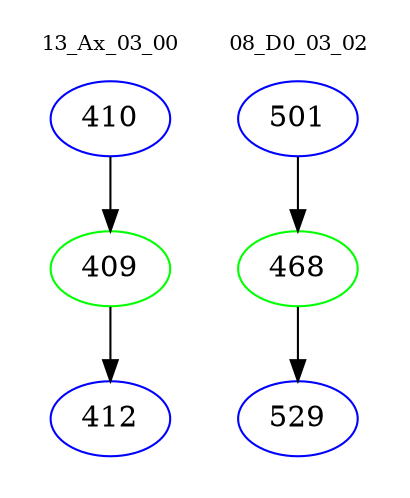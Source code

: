 digraph{
subgraph cluster_0 {
color = white
label = "13_Ax_03_00";
fontsize=10;
T0_410 [label="410", color="blue"]
T0_410 -> T0_409 [color="black"]
T0_409 [label="409", color="green"]
T0_409 -> T0_412 [color="black"]
T0_412 [label="412", color="blue"]
}
subgraph cluster_1 {
color = white
label = "08_D0_03_02";
fontsize=10;
T1_501 [label="501", color="blue"]
T1_501 -> T1_468 [color="black"]
T1_468 [label="468", color="green"]
T1_468 -> T1_529 [color="black"]
T1_529 [label="529", color="blue"]
}
}
